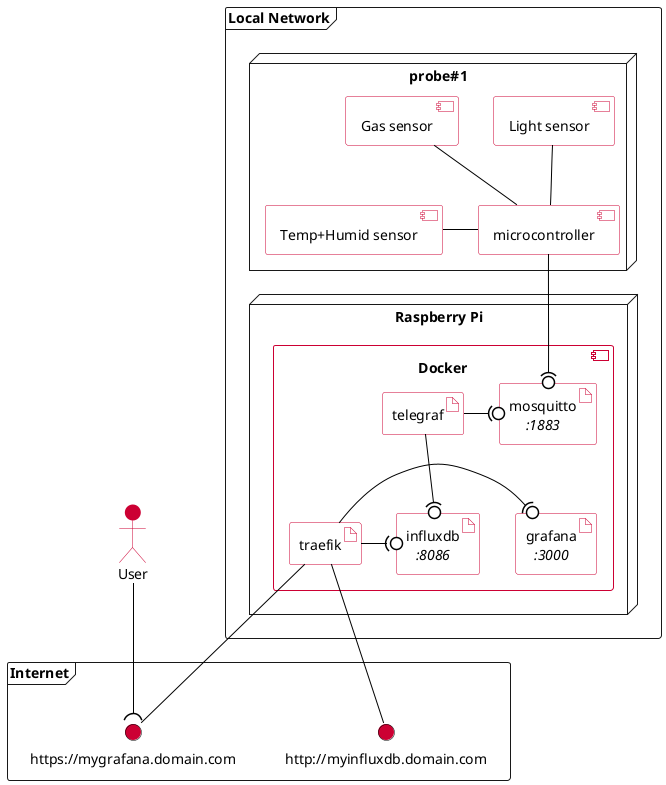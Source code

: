 @startuml stack

skinparam file BorderColor #cc0033
skinparam BackgroundColor white

skinparam sequence {
  LifeLineBorderColor Green
  ArrowColor black
  ParticipantBorderColor black
  ParticipantBackgroundColor GreenYellow
  ParticipantFontColor black
}
skinparam actor {
  backgroundColor #cc0033
  borderColor #cc0033
}
skinparam activity {
  StartColor green
  BarColor black
  EndColor red
  BackgroundColor white
  DiamondBackgroundColor white
  DiamondBorderColor magenta
  BorderColor black
  ArrowColor black
}
skinparam cloud {
  borderColor lightgray
  backgroundColor white
}
skinparam interface {
  borderColor black
  backgroundColor #cc0033
}
skinparam component {
  borderColor #cc0033
  backgroundColor white
}
skinparam file {
  borderColor #cc0033
  backgroundColor white
}
skinparam queue {
  borderColor #cc0033
  backgroundColor white
}
skinparam artifact {
  borderColor #cc0033
  backgroundColor white
}
skinparam database {
  borderColor #cc0033
  backgroundColor white
}
skinparam agent {
  borderColor #cc0033
  backgroundColor white
}

skinparam defaulttextalignment center

frame "Local Network" as lan {
  node "Raspberry Pi" as host {
    component Docker as docker1 {
      artifact "influxdb\n<i>:8086" as influxdb
      artifact "telegraf" as telegraf
      artifact "grafana\n<i>:3000" as grafana
      artifact "traefik" as traefik
      artifact "mosquitto\n<i>:1883" as mosquitto
    }
  }

  node "probe#1" as p1 {
    component "microcontroller" as uc
    component "Temp+Humid sensor" as dht
    component "Gas sensor" as s_voc
    component "Light sensor" as s_l
    uc -left- dht
    uc -up- s_voc
    uc -up- s_l
  }
}

frame "Internet" as www {
  interface "https://mygrafana.domain.com" as grafana_www
  interface "http://myinfluxdb.domain.com" as influx_www
}

actor User
User --( grafana_www
telegraf --(0 influxdb
traefik -- grafana_www
traefik -- influx_www
traefik -(0 grafana
traefik -(0 influxdb
telegraf -(0 mosquitto

uc --(0 mosquitto
@enduml